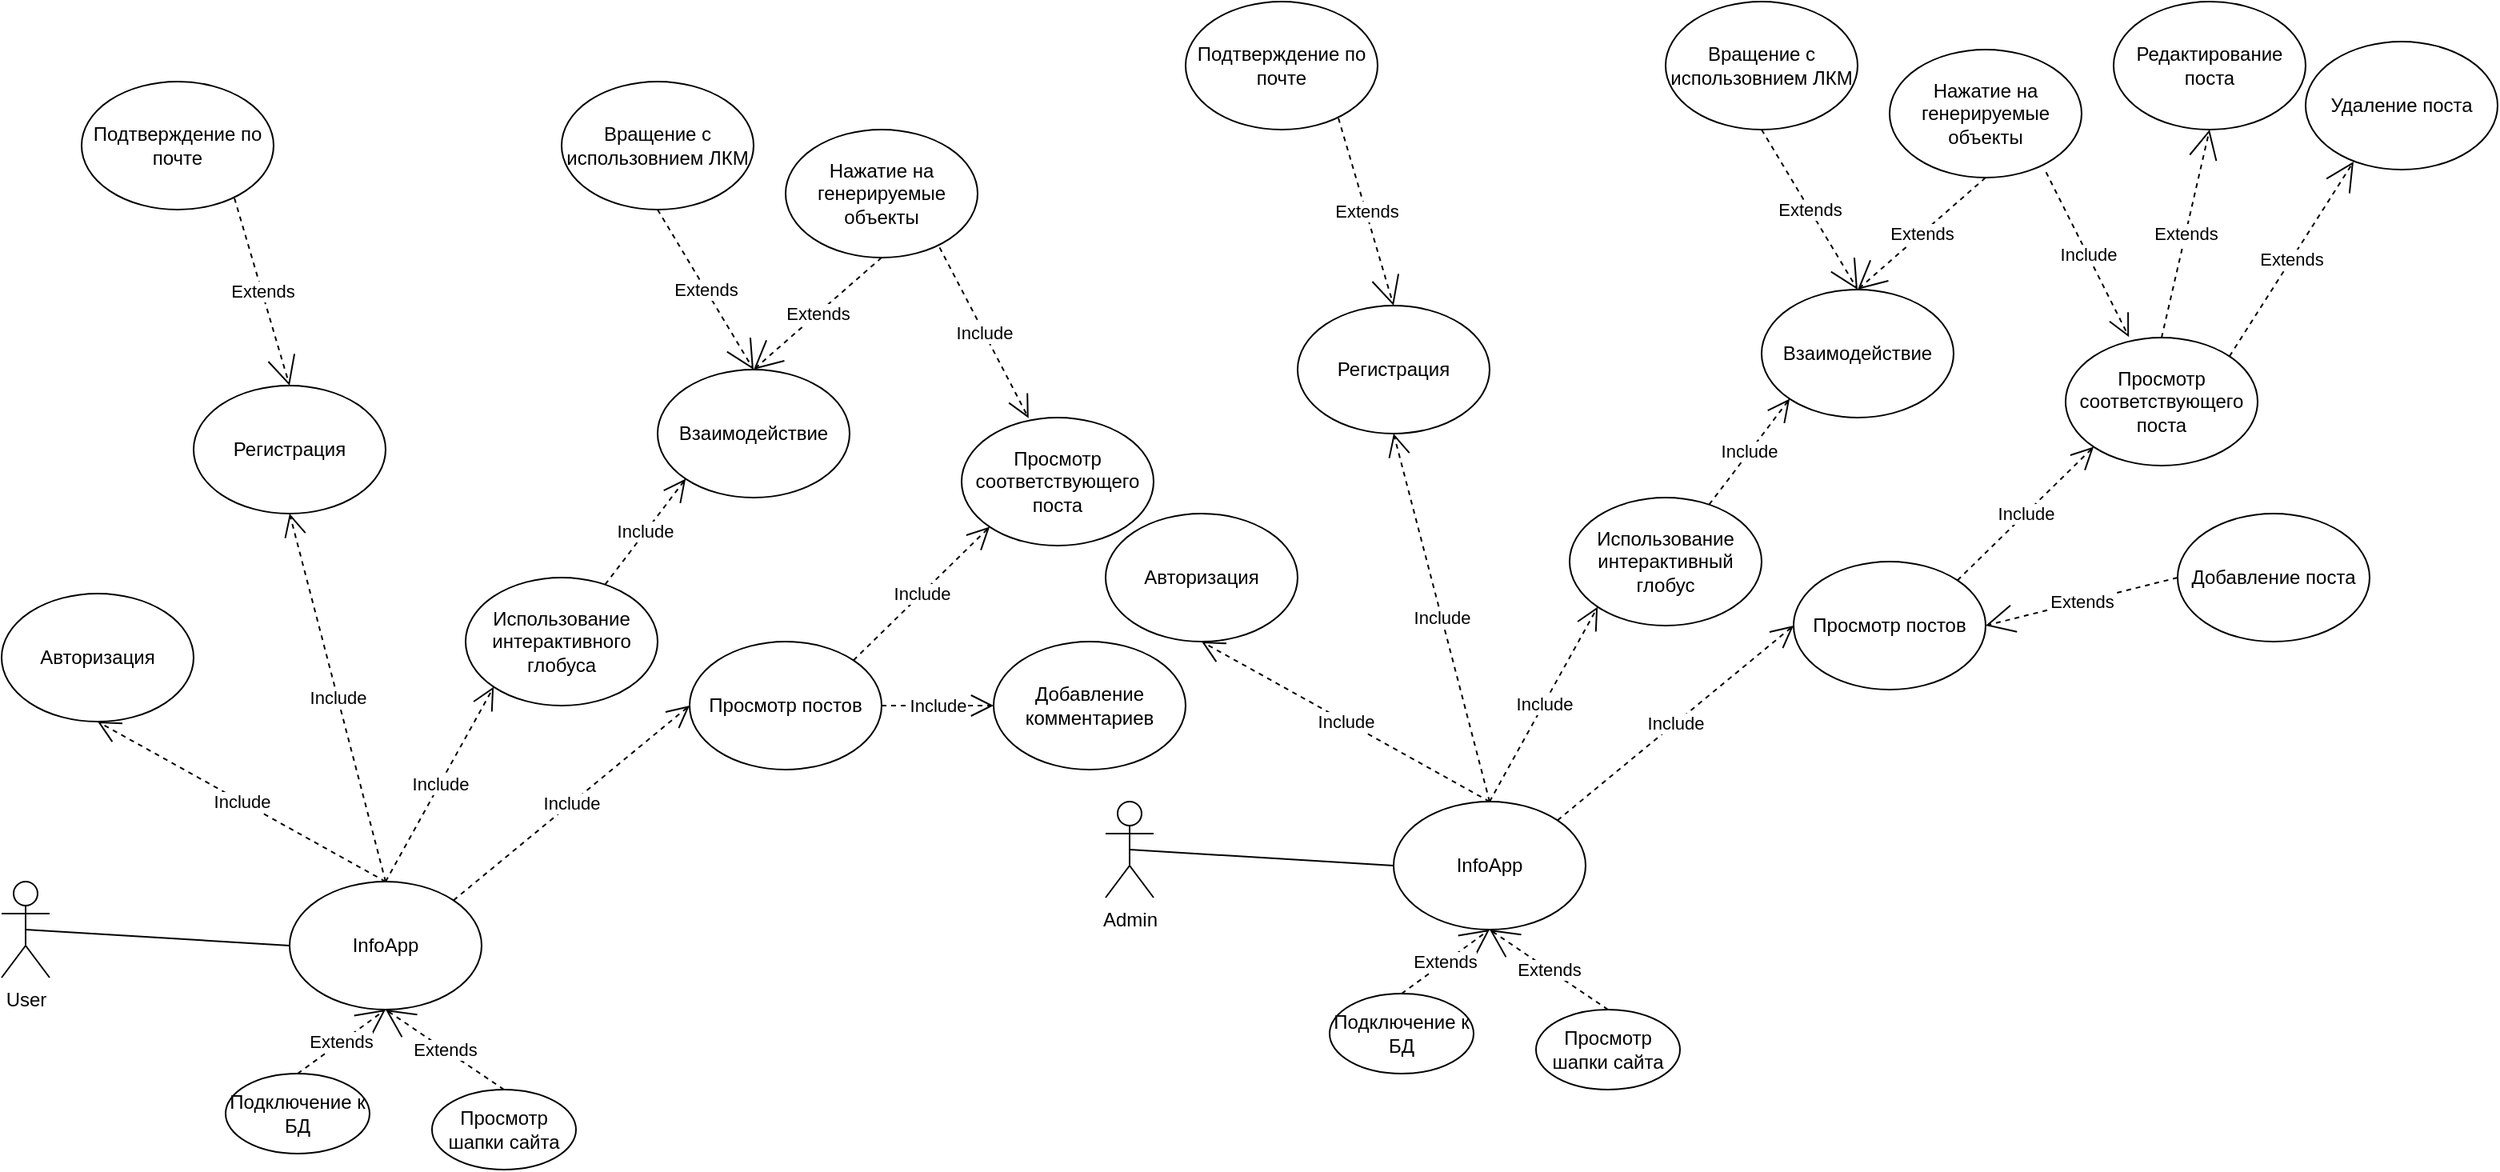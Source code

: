 <mxfile version="14.4.6" type="github">
  <diagram id="O6dOZKKfxx-vspAB8r2i" name="Page-1">
    <mxGraphModel dx="1629" dy="2129" grid="1" gridSize="10" guides="1" tooltips="1" connect="1" arrows="1" fold="1" page="1" pageScale="1" pageWidth="827" pageHeight="1169" math="0" shadow="0">
      <root>
        <mxCell id="0" />
        <mxCell id="1" parent="0" />
        <mxCell id="TU0fTfPvET5PNr98Xxx0-1" value="User&lt;br&gt;" style="shape=umlActor;verticalLabelPosition=bottom;verticalAlign=top;html=1;outlineConnect=0;" vertex="1" parent="1">
          <mxGeometry x="100" y="300" width="30" height="60" as="geometry" />
        </mxCell>
        <mxCell id="TU0fTfPvET5PNr98Xxx0-2" value="InfoApp" style="ellipse;whiteSpace=wrap;html=1;" vertex="1" parent="1">
          <mxGeometry x="280" y="300" width="120" height="80" as="geometry" />
        </mxCell>
        <mxCell id="TU0fTfPvET5PNr98Xxx0-3" value="" style="endArrow=none;html=1;entryX=0;entryY=0.5;entryDx=0;entryDy=0;exitX=0.5;exitY=0.5;exitDx=0;exitDy=0;exitPerimeter=0;" edge="1" parent="1" source="TU0fTfPvET5PNr98Xxx0-1" target="TU0fTfPvET5PNr98Xxx0-2">
          <mxGeometry width="50" height="50" relative="1" as="geometry">
            <mxPoint x="180" y="390" as="sourcePoint" />
            <mxPoint x="230" y="340" as="targetPoint" />
          </mxGeometry>
        </mxCell>
        <mxCell id="TU0fTfPvET5PNr98Xxx0-4" value="Include" style="endArrow=open;endSize=12;dashed=1;html=1;exitX=0.5;exitY=0;exitDx=0;exitDy=0;entryX=0.5;entryY=1;entryDx=0;entryDy=0;" edge="1" parent="1" source="TU0fTfPvET5PNr98Xxx0-2" target="TU0fTfPvET5PNr98Xxx0-6">
          <mxGeometry width="160" relative="1" as="geometry">
            <mxPoint x="330" y="250" as="sourcePoint" />
            <mxPoint x="240" y="210" as="targetPoint" />
          </mxGeometry>
        </mxCell>
        <mxCell id="TU0fTfPvET5PNr98Xxx0-6" value="Авторизация&lt;br&gt;" style="ellipse;whiteSpace=wrap;html=1;" vertex="1" parent="1">
          <mxGeometry x="100" y="120" width="120" height="80" as="geometry" />
        </mxCell>
        <mxCell id="TU0fTfPvET5PNr98Xxx0-7" value="Регистрация" style="ellipse;whiteSpace=wrap;html=1;" vertex="1" parent="1">
          <mxGeometry x="220" y="-10" width="120" height="80" as="geometry" />
        </mxCell>
        <mxCell id="TU0fTfPvET5PNr98Xxx0-8" value="Include" style="endArrow=open;endSize=12;dashed=1;html=1;exitX=0.5;exitY=0;exitDx=0;exitDy=0;entryX=0.5;entryY=1;entryDx=0;entryDy=0;" edge="1" parent="1" source="TU0fTfPvET5PNr98Xxx0-2" target="TU0fTfPvET5PNr98Xxx0-7">
          <mxGeometry width="160" relative="1" as="geometry">
            <mxPoint x="400" y="280" as="sourcePoint" />
            <mxPoint x="560" y="280" as="targetPoint" />
          </mxGeometry>
        </mxCell>
        <mxCell id="TU0fTfPvET5PNr98Xxx0-9" value="Использование интерактивного глобуса" style="ellipse;whiteSpace=wrap;html=1;" vertex="1" parent="1">
          <mxGeometry x="390" y="110" width="120" height="80" as="geometry" />
        </mxCell>
        <mxCell id="TU0fTfPvET5PNr98Xxx0-10" value="Include" style="endArrow=open;endSize=12;dashed=1;html=1;exitX=0.5;exitY=0;exitDx=0;exitDy=0;entryX=0;entryY=1;entryDx=0;entryDy=0;" edge="1" parent="1" source="TU0fTfPvET5PNr98Xxx0-2" target="TU0fTfPvET5PNr98Xxx0-9">
          <mxGeometry width="160" relative="1" as="geometry">
            <mxPoint x="350" y="310" as="sourcePoint" />
            <mxPoint x="390" y="220" as="targetPoint" />
          </mxGeometry>
        </mxCell>
        <mxCell id="TU0fTfPvET5PNr98Xxx0-13" value="Взаимодействие" style="ellipse;whiteSpace=wrap;html=1;" vertex="1" parent="1">
          <mxGeometry x="510" y="-20" width="120" height="80" as="geometry" />
        </mxCell>
        <mxCell id="TU0fTfPvET5PNr98Xxx0-14" value="Include" style="endArrow=open;endSize=12;dashed=1;html=1;entryX=0;entryY=1;entryDx=0;entryDy=0;" edge="1" parent="1" source="TU0fTfPvET5PNr98Xxx0-9" target="TU0fTfPvET5PNr98Xxx0-13">
          <mxGeometry width="160" relative="1" as="geometry">
            <mxPoint x="520" y="140" as="sourcePoint" />
            <mxPoint x="530" y="50" as="targetPoint" />
          </mxGeometry>
        </mxCell>
        <mxCell id="TU0fTfPvET5PNr98Xxx0-15" value="Extends" style="endArrow=open;endSize=16;endFill=0;html=1;entryX=0.5;entryY=0;entryDx=0;entryDy=0;exitX=0.5;exitY=1;exitDx=0;exitDy=0;dashed=1;" edge="1" parent="1" source="TU0fTfPvET5PNr98Xxx0-16" target="TU0fTfPvET5PNr98Xxx0-13">
          <mxGeometry width="160" relative="1" as="geometry">
            <mxPoint x="520" y="-120" as="sourcePoint" />
            <mxPoint x="660" y="-160" as="targetPoint" />
          </mxGeometry>
        </mxCell>
        <mxCell id="TU0fTfPvET5PNr98Xxx0-16" value="Вращение с использовнием ЛКМ" style="ellipse;whiteSpace=wrap;html=1;" vertex="1" parent="1">
          <mxGeometry x="450" y="-200" width="120" height="80" as="geometry" />
        </mxCell>
        <mxCell id="TU0fTfPvET5PNr98Xxx0-17" value="Нажатие на генерируемые объекты" style="ellipse;whiteSpace=wrap;html=1;" vertex="1" parent="1">
          <mxGeometry x="590" y="-170" width="120" height="80" as="geometry" />
        </mxCell>
        <mxCell id="TU0fTfPvET5PNr98Xxx0-18" value="Extends" style="endArrow=open;endSize=16;endFill=0;html=1;entryX=0.5;entryY=0;entryDx=0;entryDy=0;exitX=0.5;exitY=1;exitDx=0;exitDy=0;dashed=1;" edge="1" parent="1" source="TU0fTfPvET5PNr98Xxx0-17" target="TU0fTfPvET5PNr98Xxx0-13">
          <mxGeometry width="160" relative="1" as="geometry">
            <mxPoint x="520" y="-110" as="sourcePoint" />
            <mxPoint x="580" y="-10" as="targetPoint" />
          </mxGeometry>
        </mxCell>
        <mxCell id="TU0fTfPvET5PNr98Xxx0-20" value="Просмотр соответствующего поста" style="ellipse;whiteSpace=wrap;html=1;" vertex="1" parent="1">
          <mxGeometry x="700" y="10" width="120" height="80" as="geometry" />
        </mxCell>
        <mxCell id="TU0fTfPvET5PNr98Xxx0-21" value="Подтверждение по почте" style="ellipse;whiteSpace=wrap;html=1;" vertex="1" parent="1">
          <mxGeometry x="150" y="-200" width="120" height="80" as="geometry" />
        </mxCell>
        <mxCell id="TU0fTfPvET5PNr98Xxx0-22" value="Extends" style="endArrow=open;endSize=16;endFill=0;html=1;entryX=0.5;entryY=0;entryDx=0;entryDy=0;exitX=0.796;exitY=0.911;exitDx=0;exitDy=0;exitPerimeter=0;dashed=1;" edge="1" parent="1" source="TU0fTfPvET5PNr98Xxx0-21" target="TU0fTfPvET5PNr98Xxx0-7">
          <mxGeometry width="160" relative="1" as="geometry">
            <mxPoint x="142" y="-92" as="sourcePoint" />
            <mxPoint x="580" y="-10" as="targetPoint" />
          </mxGeometry>
        </mxCell>
        <mxCell id="TU0fTfPvET5PNr98Xxx0-26" value="Просмотр постов" style="ellipse;whiteSpace=wrap;html=1;" vertex="1" parent="1">
          <mxGeometry x="530" y="150" width="120" height="80" as="geometry" />
        </mxCell>
        <mxCell id="TU0fTfPvET5PNr98Xxx0-27" value="Include" style="endArrow=open;endSize=12;dashed=1;html=1;exitX=1;exitY=0;exitDx=0;exitDy=0;entryX=0;entryY=0.5;entryDx=0;entryDy=0;" edge="1" parent="1" source="TU0fTfPvET5PNr98Xxx0-2" target="TU0fTfPvET5PNr98Xxx0-26">
          <mxGeometry width="160" relative="1" as="geometry">
            <mxPoint x="350" y="310" as="sourcePoint" />
            <mxPoint x="417.574" y="188.284" as="targetPoint" />
          </mxGeometry>
        </mxCell>
        <mxCell id="TU0fTfPvET5PNr98Xxx0-28" value="Include" style="endArrow=open;endSize=12;dashed=1;html=1;exitX=1;exitY=0;exitDx=0;exitDy=0;entryX=0;entryY=1;entryDx=0;entryDy=0;" edge="1" parent="1" source="TU0fTfPvET5PNr98Xxx0-26" target="TU0fTfPvET5PNr98Xxx0-20">
          <mxGeometry width="160" relative="1" as="geometry">
            <mxPoint x="392.426" y="321.716" as="sourcePoint" />
            <mxPoint x="540" y="200" as="targetPoint" />
          </mxGeometry>
        </mxCell>
        <mxCell id="TU0fTfPvET5PNr98Xxx0-29" value="Include" style="endArrow=open;endSize=12;dashed=1;html=1;exitX=1;exitY=0.5;exitDx=0;exitDy=0;" edge="1" parent="1" source="TU0fTfPvET5PNr98Xxx0-26">
          <mxGeometry width="160" relative="1" as="geometry">
            <mxPoint x="642.426" y="171.716" as="sourcePoint" />
            <mxPoint x="720" y="190" as="targetPoint" />
          </mxGeometry>
        </mxCell>
        <mxCell id="TU0fTfPvET5PNr98Xxx0-30" value="Добавление комментариев" style="ellipse;whiteSpace=wrap;html=1;" vertex="1" parent="1">
          <mxGeometry x="720" y="150" width="120" height="80" as="geometry" />
        </mxCell>
        <mxCell id="TU0fTfPvET5PNr98Xxx0-31" value="Подключение к БД" style="ellipse;whiteSpace=wrap;html=1;" vertex="1" parent="1">
          <mxGeometry x="240" y="420" width="90" height="50" as="geometry" />
        </mxCell>
        <mxCell id="TU0fTfPvET5PNr98Xxx0-32" value="Extends" style="endArrow=open;endSize=16;endFill=0;html=1;exitX=0.5;exitY=0;exitDx=0;exitDy=0;dashed=1;entryX=0.5;entryY=1;entryDx=0;entryDy=0;" edge="1" parent="1" source="TU0fTfPvET5PNr98Xxx0-31" target="TU0fTfPvET5PNr98Xxx0-2">
          <mxGeometry width="160" relative="1" as="geometry">
            <mxPoint x="255.52" y="-117.12" as="sourcePoint" />
            <mxPoint x="360" y="400" as="targetPoint" />
          </mxGeometry>
        </mxCell>
        <mxCell id="TU0fTfPvET5PNr98Xxx0-33" value="Просмотр шапки сайта" style="ellipse;whiteSpace=wrap;html=1;" vertex="1" parent="1">
          <mxGeometry x="369" y="430" width="90" height="50" as="geometry" />
        </mxCell>
        <mxCell id="TU0fTfPvET5PNr98Xxx0-34" value="Extends" style="endArrow=open;endSize=16;endFill=0;html=1;exitX=0.5;exitY=0;exitDx=0;exitDy=0;dashed=1;entryX=0.5;entryY=1;entryDx=0;entryDy=0;" edge="1" parent="1" source="TU0fTfPvET5PNr98Xxx0-33" target="TU0fTfPvET5PNr98Xxx0-2">
          <mxGeometry width="160" relative="1" as="geometry">
            <mxPoint x="295" y="430" as="sourcePoint" />
            <mxPoint x="350" y="390" as="targetPoint" />
          </mxGeometry>
        </mxCell>
        <mxCell id="TU0fTfPvET5PNr98Xxx0-36" value="Admin" style="shape=umlActor;verticalLabelPosition=bottom;verticalAlign=top;html=1;outlineConnect=0;" vertex="1" parent="1">
          <mxGeometry x="790" y="250" width="30" height="60" as="geometry" />
        </mxCell>
        <mxCell id="TU0fTfPvET5PNr98Xxx0-37" value="InfoApp" style="ellipse;whiteSpace=wrap;html=1;" vertex="1" parent="1">
          <mxGeometry x="970" y="250" width="120" height="80" as="geometry" />
        </mxCell>
        <mxCell id="TU0fTfPvET5PNr98Xxx0-38" value="" style="endArrow=none;html=1;entryX=0;entryY=0.5;entryDx=0;entryDy=0;exitX=0.5;exitY=0.5;exitDx=0;exitDy=0;exitPerimeter=0;" edge="1" parent="1" source="TU0fTfPvET5PNr98Xxx0-36" target="TU0fTfPvET5PNr98Xxx0-37">
          <mxGeometry width="50" height="50" relative="1" as="geometry">
            <mxPoint x="870" y="340" as="sourcePoint" />
            <mxPoint x="920" y="290" as="targetPoint" />
          </mxGeometry>
        </mxCell>
        <mxCell id="TU0fTfPvET5PNr98Xxx0-39" value="Include" style="endArrow=open;endSize=12;dashed=1;html=1;exitX=0.5;exitY=0;exitDx=0;exitDy=0;entryX=0.5;entryY=1;entryDx=0;entryDy=0;" edge="1" parent="1" source="TU0fTfPvET5PNr98Xxx0-37" target="TU0fTfPvET5PNr98Xxx0-40">
          <mxGeometry width="160" relative="1" as="geometry">
            <mxPoint x="1020" y="200" as="sourcePoint" />
            <mxPoint x="930" y="160" as="targetPoint" />
          </mxGeometry>
        </mxCell>
        <mxCell id="TU0fTfPvET5PNr98Xxx0-40" value="Авторизация&lt;br&gt;" style="ellipse;whiteSpace=wrap;html=1;" vertex="1" parent="1">
          <mxGeometry x="790" y="70" width="120" height="80" as="geometry" />
        </mxCell>
        <mxCell id="TU0fTfPvET5PNr98Xxx0-41" value="Регистрация" style="ellipse;whiteSpace=wrap;html=1;" vertex="1" parent="1">
          <mxGeometry x="910" y="-60" width="120" height="80" as="geometry" />
        </mxCell>
        <mxCell id="TU0fTfPvET5PNr98Xxx0-42" value="Include" style="endArrow=open;endSize=12;dashed=1;html=1;exitX=0.5;exitY=0;exitDx=0;exitDy=0;entryX=0.5;entryY=1;entryDx=0;entryDy=0;" edge="1" parent="1" source="TU0fTfPvET5PNr98Xxx0-37" target="TU0fTfPvET5PNr98Xxx0-41">
          <mxGeometry width="160" relative="1" as="geometry">
            <mxPoint x="1090" y="230" as="sourcePoint" />
            <mxPoint x="1250" y="230" as="targetPoint" />
          </mxGeometry>
        </mxCell>
        <mxCell id="TU0fTfPvET5PNr98Xxx0-43" value="Использование интерактивный глобус" style="ellipse;whiteSpace=wrap;html=1;" vertex="1" parent="1">
          <mxGeometry x="1080" y="60" width="120" height="80" as="geometry" />
        </mxCell>
        <mxCell id="TU0fTfPvET5PNr98Xxx0-44" value="Include" style="endArrow=open;endSize=12;dashed=1;html=1;exitX=0.5;exitY=0;exitDx=0;exitDy=0;entryX=0;entryY=1;entryDx=0;entryDy=0;" edge="1" parent="1" source="TU0fTfPvET5PNr98Xxx0-37" target="TU0fTfPvET5PNr98Xxx0-43">
          <mxGeometry width="160" relative="1" as="geometry">
            <mxPoint x="1040" y="260" as="sourcePoint" />
            <mxPoint x="1080" y="170" as="targetPoint" />
          </mxGeometry>
        </mxCell>
        <mxCell id="TU0fTfPvET5PNr98Xxx0-47" value="Взаимодействие" style="ellipse;whiteSpace=wrap;html=1;" vertex="1" parent="1">
          <mxGeometry x="1200" y="-70" width="120" height="80" as="geometry" />
        </mxCell>
        <mxCell id="TU0fTfPvET5PNr98Xxx0-48" value="Include" style="endArrow=open;endSize=12;dashed=1;html=1;entryX=0;entryY=1;entryDx=0;entryDy=0;" edge="1" parent="1" source="TU0fTfPvET5PNr98Xxx0-43" target="TU0fTfPvET5PNr98Xxx0-47">
          <mxGeometry width="160" relative="1" as="geometry">
            <mxPoint x="1210" y="90" as="sourcePoint" />
            <mxPoint x="1220" as="targetPoint" />
          </mxGeometry>
        </mxCell>
        <mxCell id="TU0fTfPvET5PNr98Xxx0-49" value="Extends" style="endArrow=open;endSize=16;endFill=0;html=1;entryX=0.5;entryY=0;entryDx=0;entryDy=0;exitX=0.5;exitY=1;exitDx=0;exitDy=0;dashed=1;" edge="1" parent="1" source="TU0fTfPvET5PNr98Xxx0-50" target="TU0fTfPvET5PNr98Xxx0-47">
          <mxGeometry width="160" relative="1" as="geometry">
            <mxPoint x="1210" y="-170" as="sourcePoint" />
            <mxPoint x="1350" y="-210" as="targetPoint" />
          </mxGeometry>
        </mxCell>
        <mxCell id="TU0fTfPvET5PNr98Xxx0-50" value="Вращение с использовнием ЛКМ" style="ellipse;whiteSpace=wrap;html=1;" vertex="1" parent="1">
          <mxGeometry x="1140" y="-250" width="120" height="80" as="geometry" />
        </mxCell>
        <mxCell id="TU0fTfPvET5PNr98Xxx0-51" value="Нажатие на генерируемые объекты" style="ellipse;whiteSpace=wrap;html=1;" vertex="1" parent="1">
          <mxGeometry x="1280" y="-220" width="120" height="80" as="geometry" />
        </mxCell>
        <mxCell id="TU0fTfPvET5PNr98Xxx0-52" value="Extends" style="endArrow=open;endSize=16;endFill=0;html=1;entryX=0.5;entryY=0;entryDx=0;entryDy=0;exitX=0.5;exitY=1;exitDx=0;exitDy=0;dashed=1;" edge="1" parent="1" source="TU0fTfPvET5PNr98Xxx0-51" target="TU0fTfPvET5PNr98Xxx0-47">
          <mxGeometry width="160" relative="1" as="geometry">
            <mxPoint x="1210" y="-160" as="sourcePoint" />
            <mxPoint x="1270" y="-60" as="targetPoint" />
          </mxGeometry>
        </mxCell>
        <mxCell id="TU0fTfPvET5PNr98Xxx0-54" value="Просмотр соответствующего поста" style="ellipse;whiteSpace=wrap;html=1;" vertex="1" parent="1">
          <mxGeometry x="1390" y="-40" width="120" height="80" as="geometry" />
        </mxCell>
        <mxCell id="TU0fTfPvET5PNr98Xxx0-55" value="Подтверждение по почте" style="ellipse;whiteSpace=wrap;html=1;" vertex="1" parent="1">
          <mxGeometry x="840" y="-250" width="120" height="80" as="geometry" />
        </mxCell>
        <mxCell id="TU0fTfPvET5PNr98Xxx0-56" value="Extends" style="endArrow=open;endSize=16;endFill=0;html=1;entryX=0.5;entryY=0;entryDx=0;entryDy=0;exitX=0.796;exitY=0.911;exitDx=0;exitDy=0;exitPerimeter=0;dashed=1;" edge="1" parent="1" source="TU0fTfPvET5PNr98Xxx0-55" target="TU0fTfPvET5PNr98Xxx0-41">
          <mxGeometry width="160" relative="1" as="geometry">
            <mxPoint x="832" y="-142" as="sourcePoint" />
            <mxPoint x="1270" y="-60" as="targetPoint" />
          </mxGeometry>
        </mxCell>
        <mxCell id="TU0fTfPvET5PNr98Xxx0-57" value="Просмотр постов" style="ellipse;whiteSpace=wrap;html=1;" vertex="1" parent="1">
          <mxGeometry x="1220" y="100" width="120" height="80" as="geometry" />
        </mxCell>
        <mxCell id="TU0fTfPvET5PNr98Xxx0-58" value="Include" style="endArrow=open;endSize=12;dashed=1;html=1;exitX=1;exitY=0;exitDx=0;exitDy=0;entryX=0;entryY=0.5;entryDx=0;entryDy=0;" edge="1" parent="1" source="TU0fTfPvET5PNr98Xxx0-37" target="TU0fTfPvET5PNr98Xxx0-57">
          <mxGeometry width="160" relative="1" as="geometry">
            <mxPoint x="1040" y="260" as="sourcePoint" />
            <mxPoint x="1107.574" y="138.284" as="targetPoint" />
          </mxGeometry>
        </mxCell>
        <mxCell id="TU0fTfPvET5PNr98Xxx0-59" value="Include" style="endArrow=open;endSize=12;dashed=1;html=1;exitX=1;exitY=0;exitDx=0;exitDy=0;entryX=0;entryY=1;entryDx=0;entryDy=0;" edge="1" parent="1" source="TU0fTfPvET5PNr98Xxx0-57" target="TU0fTfPvET5PNr98Xxx0-54">
          <mxGeometry width="160" relative="1" as="geometry">
            <mxPoint x="1082.426" y="271.716" as="sourcePoint" />
            <mxPoint x="1230" y="150" as="targetPoint" />
          </mxGeometry>
        </mxCell>
        <mxCell id="TU0fTfPvET5PNr98Xxx0-61" value="Подключение к БД" style="ellipse;whiteSpace=wrap;html=1;" vertex="1" parent="1">
          <mxGeometry x="930" y="370" width="90" height="50" as="geometry" />
        </mxCell>
        <mxCell id="TU0fTfPvET5PNr98Xxx0-62" value="Extends" style="endArrow=open;endSize=16;endFill=0;html=1;exitX=0.5;exitY=0;exitDx=0;exitDy=0;dashed=1;entryX=0.5;entryY=1;entryDx=0;entryDy=0;" edge="1" parent="1" source="TU0fTfPvET5PNr98Xxx0-61" target="TU0fTfPvET5PNr98Xxx0-37">
          <mxGeometry width="160" relative="1" as="geometry">
            <mxPoint x="945.52" y="-167.12" as="sourcePoint" />
            <mxPoint x="1050" y="350" as="targetPoint" />
          </mxGeometry>
        </mxCell>
        <mxCell id="TU0fTfPvET5PNr98Xxx0-63" value="Просмотр шапки сайта" style="ellipse;whiteSpace=wrap;html=1;" vertex="1" parent="1">
          <mxGeometry x="1059" y="380" width="90" height="50" as="geometry" />
        </mxCell>
        <mxCell id="TU0fTfPvET5PNr98Xxx0-64" value="Extends" style="endArrow=open;endSize=16;endFill=0;html=1;exitX=0.5;exitY=0;exitDx=0;exitDy=0;dashed=1;entryX=0.5;entryY=1;entryDx=0;entryDy=0;" edge="1" parent="1" source="TU0fTfPvET5PNr98Xxx0-63" target="TU0fTfPvET5PNr98Xxx0-37">
          <mxGeometry width="160" relative="1" as="geometry">
            <mxPoint x="985" y="380" as="sourcePoint" />
            <mxPoint x="1040" y="340" as="targetPoint" />
          </mxGeometry>
        </mxCell>
        <mxCell id="TU0fTfPvET5PNr98Xxx0-65" value="Extends" style="endArrow=open;endSize=16;endFill=0;html=1;exitX=0.5;exitY=0;exitDx=0;exitDy=0;dashed=1;entryX=0.5;entryY=1;entryDx=0;entryDy=0;" edge="1" parent="1" source="TU0fTfPvET5PNr98Xxx0-54" target="TU0fTfPvET5PNr98Xxx0-66">
          <mxGeometry width="160" relative="1" as="geometry">
            <mxPoint x="1417.574" y="-18.284" as="sourcePoint" />
            <mxPoint x="1440" y="-160" as="targetPoint" />
          </mxGeometry>
        </mxCell>
        <mxCell id="TU0fTfPvET5PNr98Xxx0-66" value="Редактирование поста" style="ellipse;whiteSpace=wrap;html=1;" vertex="1" parent="1">
          <mxGeometry x="1420" y="-250" width="120" height="80" as="geometry" />
        </mxCell>
        <mxCell id="TU0fTfPvET5PNr98Xxx0-67" value="Extends" style="endArrow=open;endSize=16;endFill=0;html=1;dashed=1;entryX=1;entryY=0.5;entryDx=0;entryDy=0;exitX=0;exitY=0.5;exitDx=0;exitDy=0;" edge="1" parent="1" source="TU0fTfPvET5PNr98Xxx0-70" target="TU0fTfPvET5PNr98Xxx0-57">
          <mxGeometry width="160" relative="1" as="geometry">
            <mxPoint x="1440" y="180" as="sourcePoint" />
            <mxPoint x="1460" y="112" as="targetPoint" />
          </mxGeometry>
        </mxCell>
        <mxCell id="TU0fTfPvET5PNr98Xxx0-68" value="Extends" style="endArrow=open;endSize=16;endFill=0;html=1;exitX=1;exitY=0;exitDx=0;exitDy=0;dashed=1;" edge="1" parent="1" source="TU0fTfPvET5PNr98Xxx0-54">
          <mxGeometry width="160" relative="1" as="geometry">
            <mxPoint x="1460" y="-30" as="sourcePoint" />
            <mxPoint x="1570" y="-150" as="targetPoint" />
          </mxGeometry>
        </mxCell>
        <mxCell id="TU0fTfPvET5PNr98Xxx0-69" value="Удаление поста" style="ellipse;whiteSpace=wrap;html=1;" vertex="1" parent="1">
          <mxGeometry x="1540" y="-225" width="120" height="80" as="geometry" />
        </mxCell>
        <mxCell id="TU0fTfPvET5PNr98Xxx0-70" value="Добавление поста" style="ellipse;whiteSpace=wrap;html=1;" vertex="1" parent="1">
          <mxGeometry x="1460" y="70" width="120" height="80" as="geometry" />
        </mxCell>
        <mxCell id="TU0fTfPvET5PNr98Xxx0-71" value="Include" style="endArrow=open;endSize=12;dashed=1;html=1;exitX=0.815;exitY=0.958;exitDx=0;exitDy=0;entryX=0.33;entryY=-0.005;entryDx=0;entryDy=0;exitPerimeter=0;entryPerimeter=0;" edge="1" parent="1" source="TU0fTfPvET5PNr98Xxx0-51" target="TU0fTfPvET5PNr98Xxx0-54">
          <mxGeometry width="160" relative="1" as="geometry">
            <mxPoint x="1332.426" y="121.716" as="sourcePoint" />
            <mxPoint x="1417.574" y="38.284" as="targetPoint" />
          </mxGeometry>
        </mxCell>
        <mxCell id="TU0fTfPvET5PNr98Xxx0-72" value="Include" style="endArrow=open;endSize=12;dashed=1;html=1;exitX=0.802;exitY=0.921;exitDx=0;exitDy=0;entryX=0.349;entryY=0.004;entryDx=0;entryDy=0;exitPerimeter=0;entryPerimeter=0;" edge="1" parent="1" source="TU0fTfPvET5PNr98Xxx0-17" target="TU0fTfPvET5PNr98Xxx0-20">
          <mxGeometry width="160" relative="1" as="geometry">
            <mxPoint x="727.426" y="-26.564" as="sourcePoint" />
            <mxPoint x="812.574" y="-109.996" as="targetPoint" />
          </mxGeometry>
        </mxCell>
      </root>
    </mxGraphModel>
  </diagram>
</mxfile>
